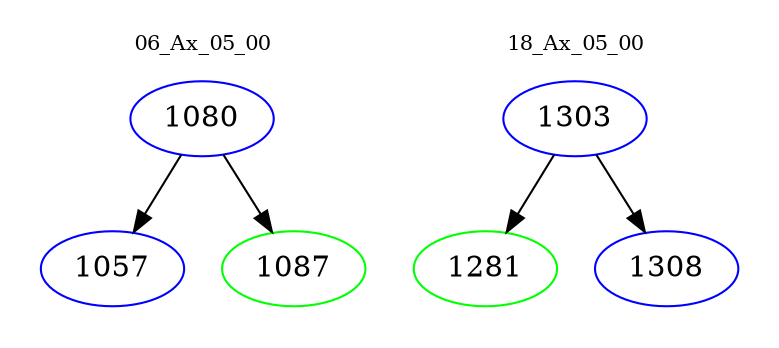 digraph{
subgraph cluster_0 {
color = white
label = "06_Ax_05_00";
fontsize=10;
T0_1080 [label="1080", color="blue"]
T0_1080 -> T0_1057 [color="black"]
T0_1057 [label="1057", color="blue"]
T0_1080 -> T0_1087 [color="black"]
T0_1087 [label="1087", color="green"]
}
subgraph cluster_1 {
color = white
label = "18_Ax_05_00";
fontsize=10;
T1_1303 [label="1303", color="blue"]
T1_1303 -> T1_1281 [color="black"]
T1_1281 [label="1281", color="green"]
T1_1303 -> T1_1308 [color="black"]
T1_1308 [label="1308", color="blue"]
}
}
